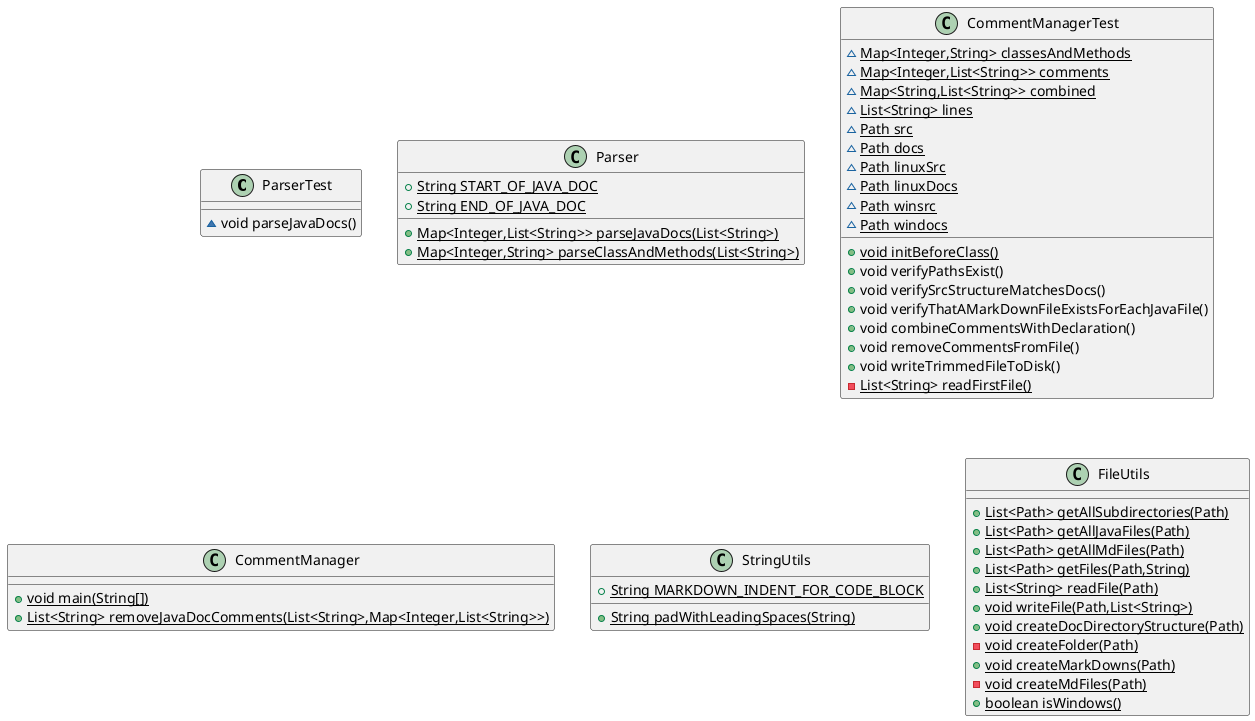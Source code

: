@startuml
class ParserTest {
~ void parseJavaDocs()
}

class Parser {
+ {static} String START_OF_JAVA_DOC
+ {static} String END_OF_JAVA_DOC
+ {static} Map<Integer,List<String>> parseJavaDocs(List<String>)
+ {static} Map<Integer,String> parseClassAndMethods(List<String>)
}


class CommentManagerTest {
~ {static} Map<Integer,String> classesAndMethods
~ {static} Map<Integer,List<String>> comments
~ {static} Map<String,List<String>> combined
~ {static} List<String> lines
~ {static} Path src
~ {static} Path docs
~ {static} Path linuxSrc
~ {static} Path linuxDocs
~ {static} Path winsrc
~ {static} Path windocs
+ {static} void initBeforeClass()
+ void verifyPathsExist()
+ void verifySrcStructureMatchesDocs()
+ void verifyThatAMarkDownFileExistsForEachJavaFile()
+ void combineCommentsWithDeclaration()
+ void removeCommentsFromFile()
+ void writeTrimmedFileToDisk()
- {static} List<String> readFirstFile()
}


class CommentManager {
+ {static} void main(String[])
+ {static} List<String> removeJavaDocComments(List<String>,Map<Integer,List<String>>)
}

class StringUtils {
+ {static} String MARKDOWN_INDENT_FOR_CODE_BLOCK
+ {static} String padWithLeadingSpaces(String)
}


class FileUtils {
+ {static} List<Path> getAllSubdirectories(Path)
+ {static} List<Path> getAllJavaFiles(Path)
+ {static} List<Path> getAllMdFiles(Path)
+ {static} List<Path> getFiles(Path,String)
+ {static} List<String> readFile(Path)
+ {static} void writeFile(Path,List<String>)
+ {static} void createDocDirectoryStructure(Path)
- {static} void createFolder(Path)
+ {static} void createMarkDowns(Path)
- {static} void createMdFiles(Path)
+ {static} boolean isWindows()
}

@enduml